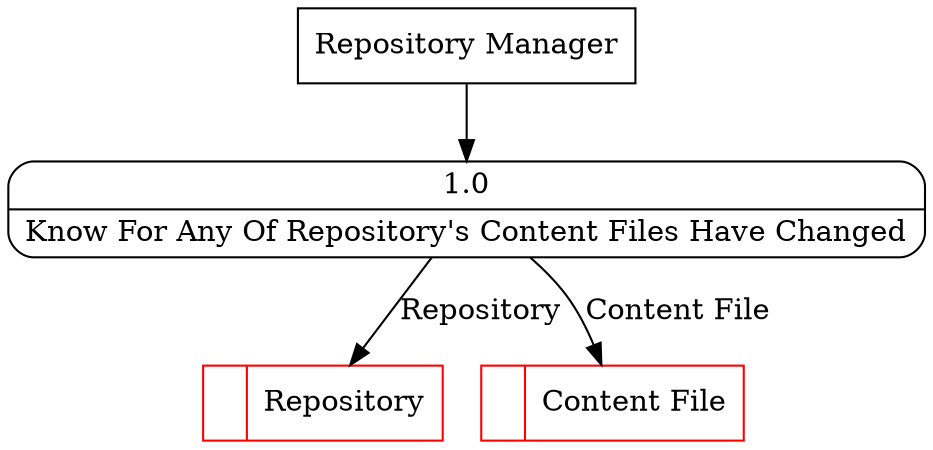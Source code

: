 digraph dfd2{ 
node[shape=record]
200 [label="<f0>  |<f1> Repository " color=red];
201 [label="<f0>  |<f1> Content File " color=red];
202 [label="Repository Manager" shape=box];
203 [label="{<f0> 1.0|<f1> Know For Any Of Repository's Content Files Have Changed }" shape=Mrecord];
202 -> 203
203 -> 201 [label="Content File"]
203 -> 200 [label="Repository"]
}